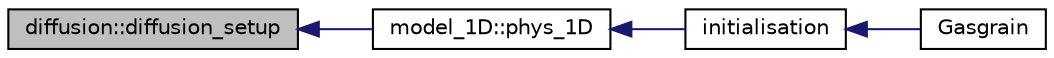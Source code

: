 digraph G
{
  edge [fontname="Helvetica",fontsize="10",labelfontname="Helvetica",labelfontsize="10"];
  node [fontname="Helvetica",fontsize="10",shape=record];
  rankdir=LR;
  Node1 [label="diffusion::diffusion_setup",height=0.2,width=0.4,color="black", fillcolor="grey75", style="filled" fontcolor="black"];
  Node1 -> Node2 [dir=back,color="midnightblue",fontsize="10",style="solid",fontname="Helvetica"];
  Node2 [label="model_1D::phys_1D",height=0.2,width=0.4,color="black", fillcolor="white", style="filled",URL="$namespacemodel__1D.html#a30a8ea2619400f10ba518460aa4961e9"];
  Node2 -> Node3 [dir=back,color="midnightblue",fontsize="10",style="solid",fontname="Helvetica"];
  Node3 [label="initialisation",height=0.2,width=0.4,color="black", fillcolor="white", style="filled",URL="$nautilus_8f90.html#a568414246db75acf75fb8fd7ebc909b2",tooltip="Routine that contain all initialisation that needs to be done in the code before the integration..."];
  Node3 -> Node4 [dir=back,color="midnightblue",fontsize="10",style="solid",fontname="Helvetica"];
  Node4 [label="Gasgrain",height=0.2,width=0.4,color="black", fillcolor="white", style="filled",URL="$nautilus_8f90.html#a581e8920671b59dd3be0bd0cd3a87373"];
}
